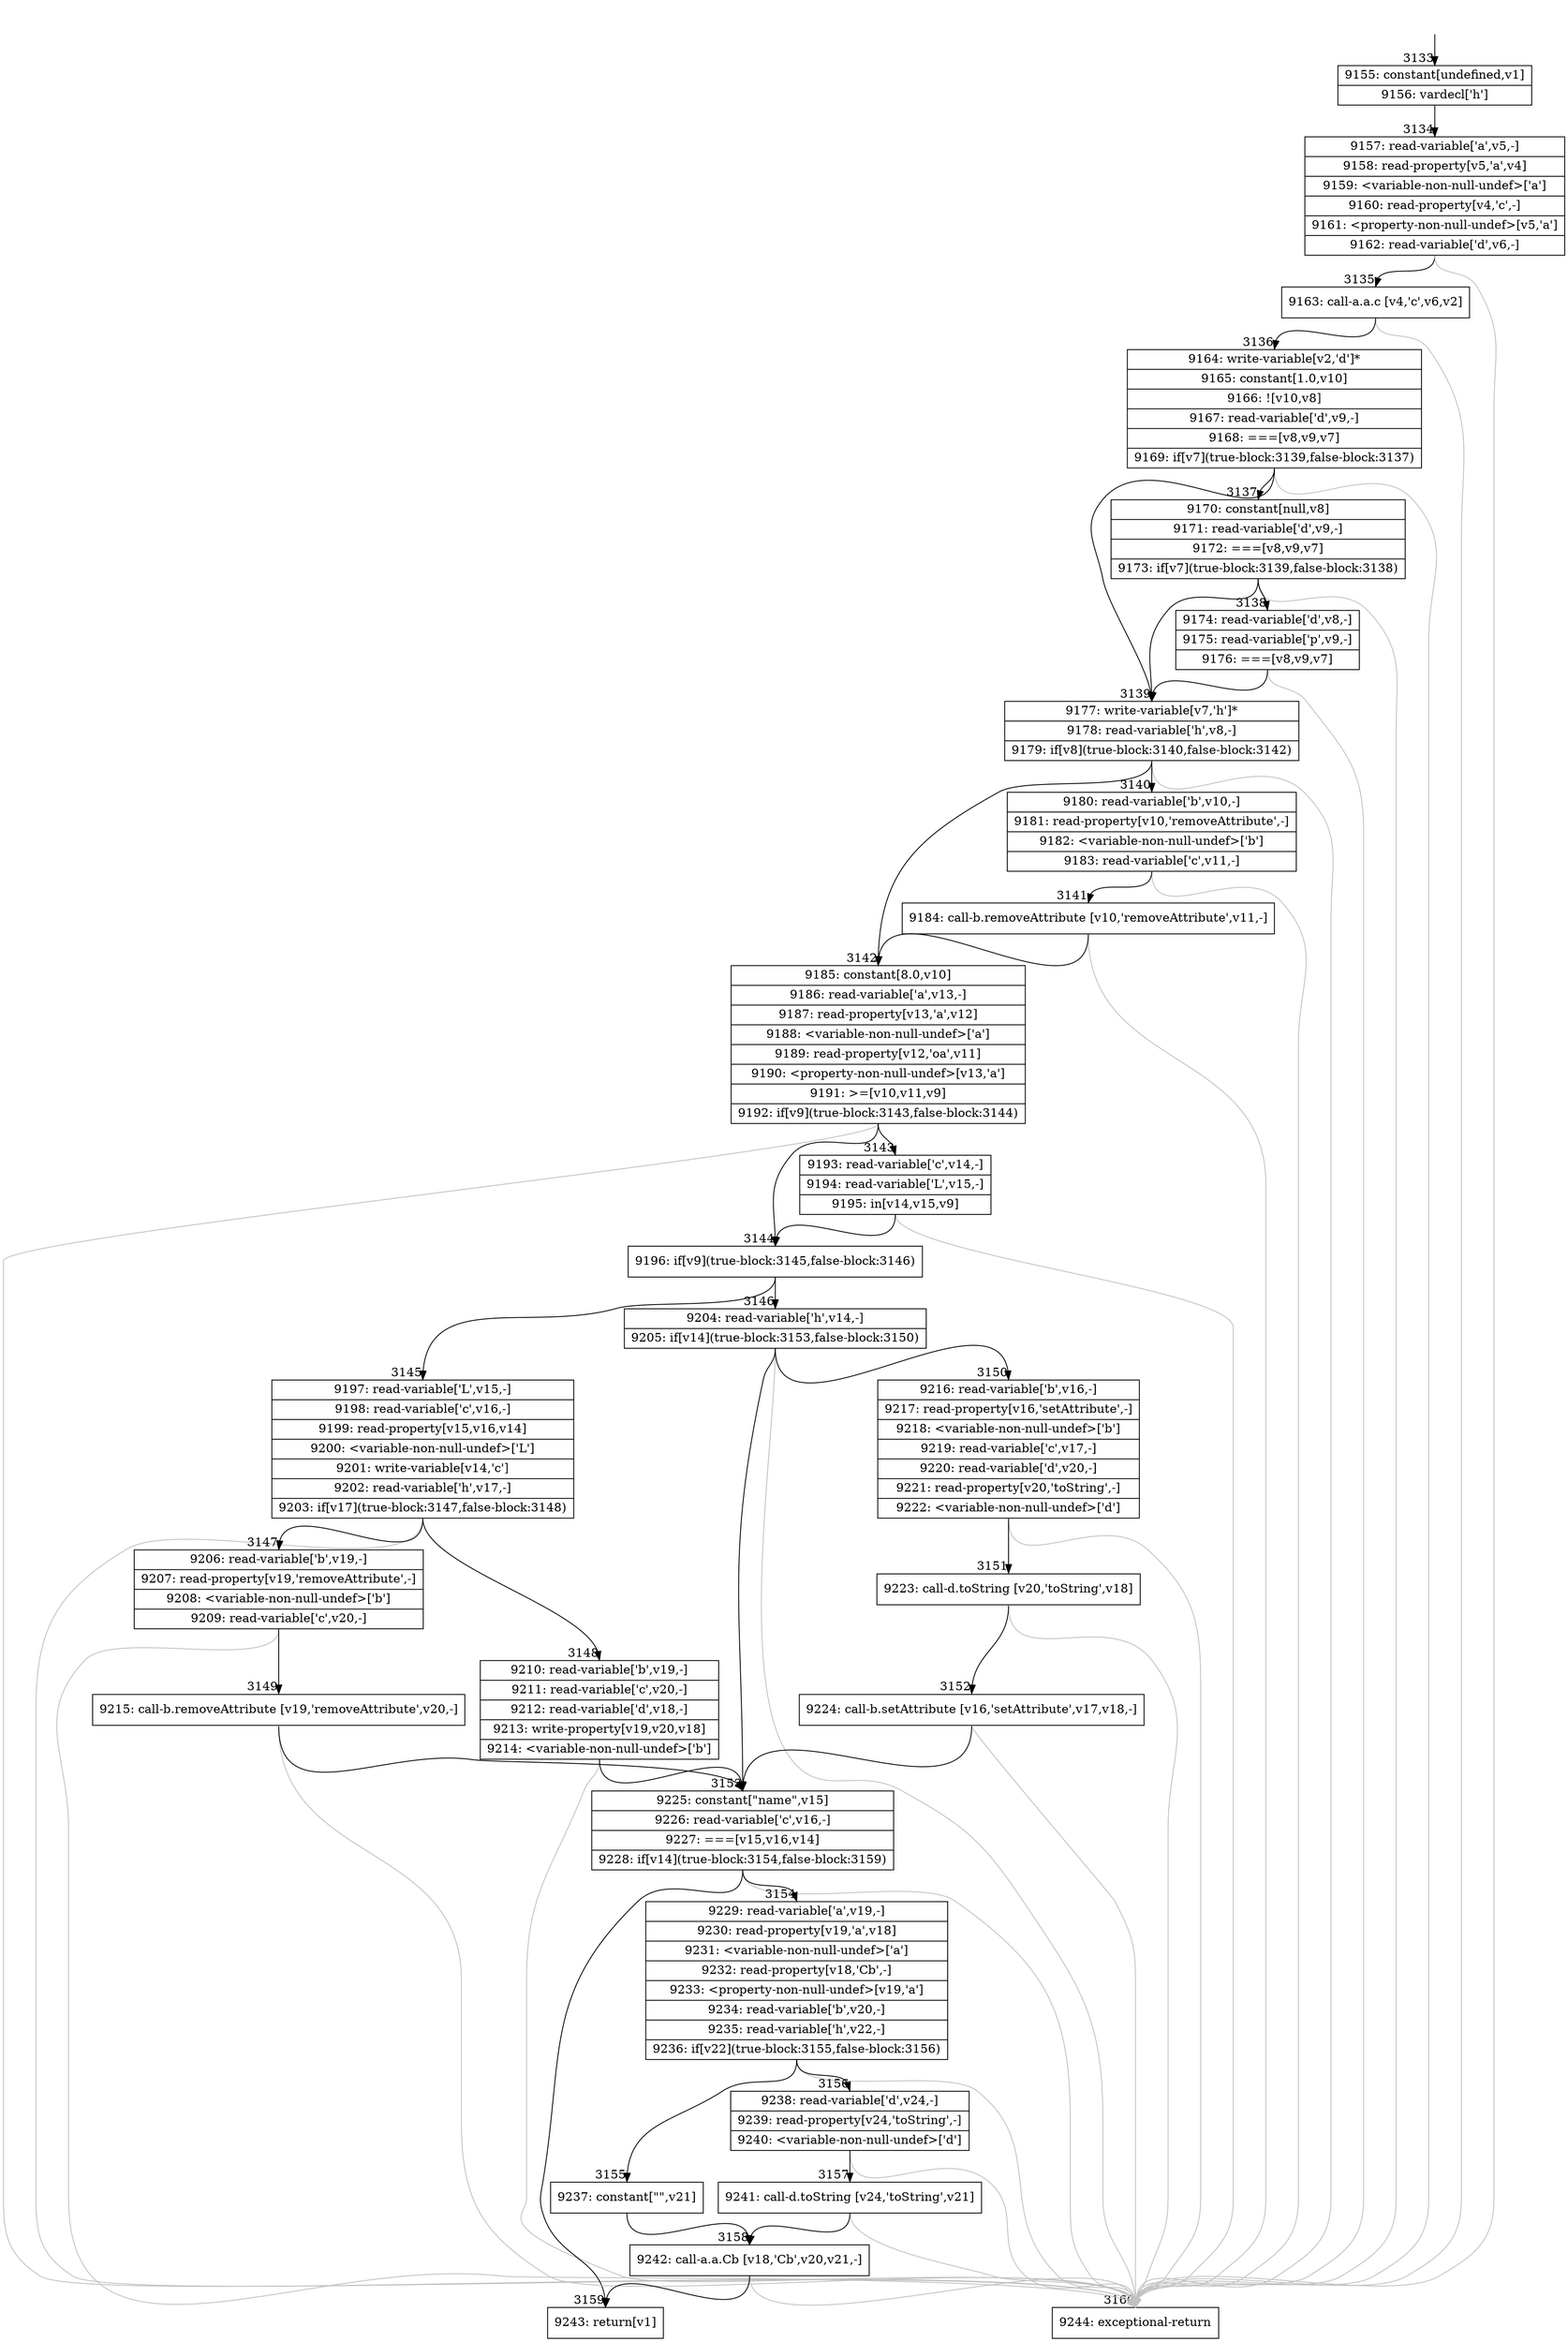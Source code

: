 digraph {
rankdir="TD"
BB_entry257[shape=none,label=""];
BB_entry257 -> BB3133 [tailport=s, headport=n, headlabel="    3133"]
BB3133 [shape=record label="{9155: constant[undefined,v1]|9156: vardecl['h']}" ] 
BB3133 -> BB3134 [tailport=s, headport=n, headlabel="      3134"]
BB3134 [shape=record label="{9157: read-variable['a',v5,-]|9158: read-property[v5,'a',v4]|9159: \<variable-non-null-undef\>['a']|9160: read-property[v4,'c',-]|9161: \<property-non-null-undef\>[v5,'a']|9162: read-variable['d',v6,-]}" ] 
BB3134 -> BB3135 [tailport=s, headport=n, headlabel="      3135"]
BB3134 -> BB3160 [tailport=s, headport=n, color=gray, headlabel="      3160"]
BB3135 [shape=record label="{9163: call-a.a.c [v4,'c',v6,v2]}" ] 
BB3135 -> BB3136 [tailport=s, headport=n, headlabel="      3136"]
BB3135 -> BB3160 [tailport=s, headport=n, color=gray]
BB3136 [shape=record label="{9164: write-variable[v2,'d']*|9165: constant[1.0,v10]|9166: ![v10,v8]|9167: read-variable['d',v9,-]|9168: ===[v8,v9,v7]|9169: if[v7](true-block:3139,false-block:3137)}" ] 
BB3136 -> BB3139 [tailport=s, headport=n, headlabel="      3139"]
BB3136 -> BB3137 [tailport=s, headport=n, headlabel="      3137"]
BB3136 -> BB3160 [tailport=s, headport=n, color=gray]
BB3137 [shape=record label="{9170: constant[null,v8]|9171: read-variable['d',v9,-]|9172: ===[v8,v9,v7]|9173: if[v7](true-block:3139,false-block:3138)}" ] 
BB3137 -> BB3139 [tailport=s, headport=n]
BB3137 -> BB3138 [tailport=s, headport=n, headlabel="      3138"]
BB3137 -> BB3160 [tailport=s, headport=n, color=gray]
BB3138 [shape=record label="{9174: read-variable['d',v8,-]|9175: read-variable['p',v9,-]|9176: ===[v8,v9,v7]}" ] 
BB3138 -> BB3139 [tailport=s, headport=n]
BB3138 -> BB3160 [tailport=s, headport=n, color=gray]
BB3139 [shape=record label="{9177: write-variable[v7,'h']*|9178: read-variable['h',v8,-]|9179: if[v8](true-block:3140,false-block:3142)}" ] 
BB3139 -> BB3142 [tailport=s, headport=n, headlabel="      3142"]
BB3139 -> BB3140 [tailport=s, headport=n, headlabel="      3140"]
BB3139 -> BB3160 [tailport=s, headport=n, color=gray]
BB3140 [shape=record label="{9180: read-variable['b',v10,-]|9181: read-property[v10,'removeAttribute',-]|9182: \<variable-non-null-undef\>['b']|9183: read-variable['c',v11,-]}" ] 
BB3140 -> BB3141 [tailport=s, headport=n, headlabel="      3141"]
BB3140 -> BB3160 [tailport=s, headport=n, color=gray]
BB3141 [shape=record label="{9184: call-b.removeAttribute [v10,'removeAttribute',v11,-]}" ] 
BB3141 -> BB3142 [tailport=s, headport=n]
BB3141 -> BB3160 [tailport=s, headport=n, color=gray]
BB3142 [shape=record label="{9185: constant[8.0,v10]|9186: read-variable['a',v13,-]|9187: read-property[v13,'a',v12]|9188: \<variable-non-null-undef\>['a']|9189: read-property[v12,'oa',v11]|9190: \<property-non-null-undef\>[v13,'a']|9191: \>=[v10,v11,v9]|9192: if[v9](true-block:3143,false-block:3144)}" ] 
BB3142 -> BB3144 [tailport=s, headport=n, headlabel="      3144"]
BB3142 -> BB3143 [tailport=s, headport=n, headlabel="      3143"]
BB3142 -> BB3160 [tailport=s, headport=n, color=gray]
BB3143 [shape=record label="{9193: read-variable['c',v14,-]|9194: read-variable['L',v15,-]|9195: in[v14,v15,v9]}" ] 
BB3143 -> BB3144 [tailport=s, headport=n]
BB3143 -> BB3160 [tailport=s, headport=n, color=gray]
BB3144 [shape=record label="{9196: if[v9](true-block:3145,false-block:3146)}" ] 
BB3144 -> BB3145 [tailport=s, headport=n, headlabel="      3145"]
BB3144 -> BB3146 [tailport=s, headport=n, headlabel="      3146"]
BB3145 [shape=record label="{9197: read-variable['L',v15,-]|9198: read-variable['c',v16,-]|9199: read-property[v15,v16,v14]|9200: \<variable-non-null-undef\>['L']|9201: write-variable[v14,'c']|9202: read-variable['h',v17,-]|9203: if[v17](true-block:3147,false-block:3148)}" ] 
BB3145 -> BB3147 [tailport=s, headport=n, headlabel="      3147"]
BB3145 -> BB3148 [tailport=s, headport=n, headlabel="      3148"]
BB3145 -> BB3160 [tailport=s, headport=n, color=gray]
BB3146 [shape=record label="{9204: read-variable['h',v14,-]|9205: if[v14](true-block:3153,false-block:3150)}" ] 
BB3146 -> BB3153 [tailport=s, headport=n, headlabel="      3153"]
BB3146 -> BB3150 [tailport=s, headport=n, headlabel="      3150"]
BB3146 -> BB3160 [tailport=s, headport=n, color=gray]
BB3147 [shape=record label="{9206: read-variable['b',v19,-]|9207: read-property[v19,'removeAttribute',-]|9208: \<variable-non-null-undef\>['b']|9209: read-variable['c',v20,-]}" ] 
BB3147 -> BB3149 [tailport=s, headport=n, headlabel="      3149"]
BB3147 -> BB3160 [tailport=s, headport=n, color=gray]
BB3148 [shape=record label="{9210: read-variable['b',v19,-]|9211: read-variable['c',v20,-]|9212: read-variable['d',v18,-]|9213: write-property[v19,v20,v18]|9214: \<variable-non-null-undef\>['b']}" ] 
BB3148 -> BB3153 [tailport=s, headport=n]
BB3148 -> BB3160 [tailport=s, headport=n, color=gray]
BB3149 [shape=record label="{9215: call-b.removeAttribute [v19,'removeAttribute',v20,-]}" ] 
BB3149 -> BB3153 [tailport=s, headport=n]
BB3149 -> BB3160 [tailport=s, headport=n, color=gray]
BB3150 [shape=record label="{9216: read-variable['b',v16,-]|9217: read-property[v16,'setAttribute',-]|9218: \<variable-non-null-undef\>['b']|9219: read-variable['c',v17,-]|9220: read-variable['d',v20,-]|9221: read-property[v20,'toString',-]|9222: \<variable-non-null-undef\>['d']}" ] 
BB3150 -> BB3151 [tailport=s, headport=n, headlabel="      3151"]
BB3150 -> BB3160 [tailport=s, headport=n, color=gray]
BB3151 [shape=record label="{9223: call-d.toString [v20,'toString',v18]}" ] 
BB3151 -> BB3152 [tailport=s, headport=n, headlabel="      3152"]
BB3151 -> BB3160 [tailport=s, headport=n, color=gray]
BB3152 [shape=record label="{9224: call-b.setAttribute [v16,'setAttribute',v17,v18,-]}" ] 
BB3152 -> BB3153 [tailport=s, headport=n]
BB3152 -> BB3160 [tailport=s, headport=n, color=gray]
BB3153 [shape=record label="{9225: constant[\"name\",v15]|9226: read-variable['c',v16,-]|9227: ===[v15,v16,v14]|9228: if[v14](true-block:3154,false-block:3159)}" ] 
BB3153 -> BB3159 [tailport=s, headport=n, headlabel="      3159"]
BB3153 -> BB3154 [tailport=s, headport=n, headlabel="      3154"]
BB3153 -> BB3160 [tailport=s, headport=n, color=gray]
BB3154 [shape=record label="{9229: read-variable['a',v19,-]|9230: read-property[v19,'a',v18]|9231: \<variable-non-null-undef\>['a']|9232: read-property[v18,'Cb',-]|9233: \<property-non-null-undef\>[v19,'a']|9234: read-variable['b',v20,-]|9235: read-variable['h',v22,-]|9236: if[v22](true-block:3155,false-block:3156)}" ] 
BB3154 -> BB3155 [tailport=s, headport=n, headlabel="      3155"]
BB3154 -> BB3156 [tailport=s, headport=n, headlabel="      3156"]
BB3154 -> BB3160 [tailport=s, headport=n, color=gray]
BB3155 [shape=record label="{9237: constant[\"\",v21]}" ] 
BB3155 -> BB3158 [tailport=s, headport=n, headlabel="      3158"]
BB3156 [shape=record label="{9238: read-variable['d',v24,-]|9239: read-property[v24,'toString',-]|9240: \<variable-non-null-undef\>['d']}" ] 
BB3156 -> BB3157 [tailport=s, headport=n, headlabel="      3157"]
BB3156 -> BB3160 [tailport=s, headport=n, color=gray]
BB3157 [shape=record label="{9241: call-d.toString [v24,'toString',v21]}" ] 
BB3157 -> BB3158 [tailport=s, headport=n]
BB3157 -> BB3160 [tailport=s, headport=n, color=gray]
BB3158 [shape=record label="{9242: call-a.a.Cb [v18,'Cb',v20,v21,-]}" ] 
BB3158 -> BB3159 [tailport=s, headport=n]
BB3158 -> BB3160 [tailport=s, headport=n, color=gray]
BB3159 [shape=record label="{9243: return[v1]}" ] 
BB3160 [shape=record label="{9244: exceptional-return}" ] 
}
